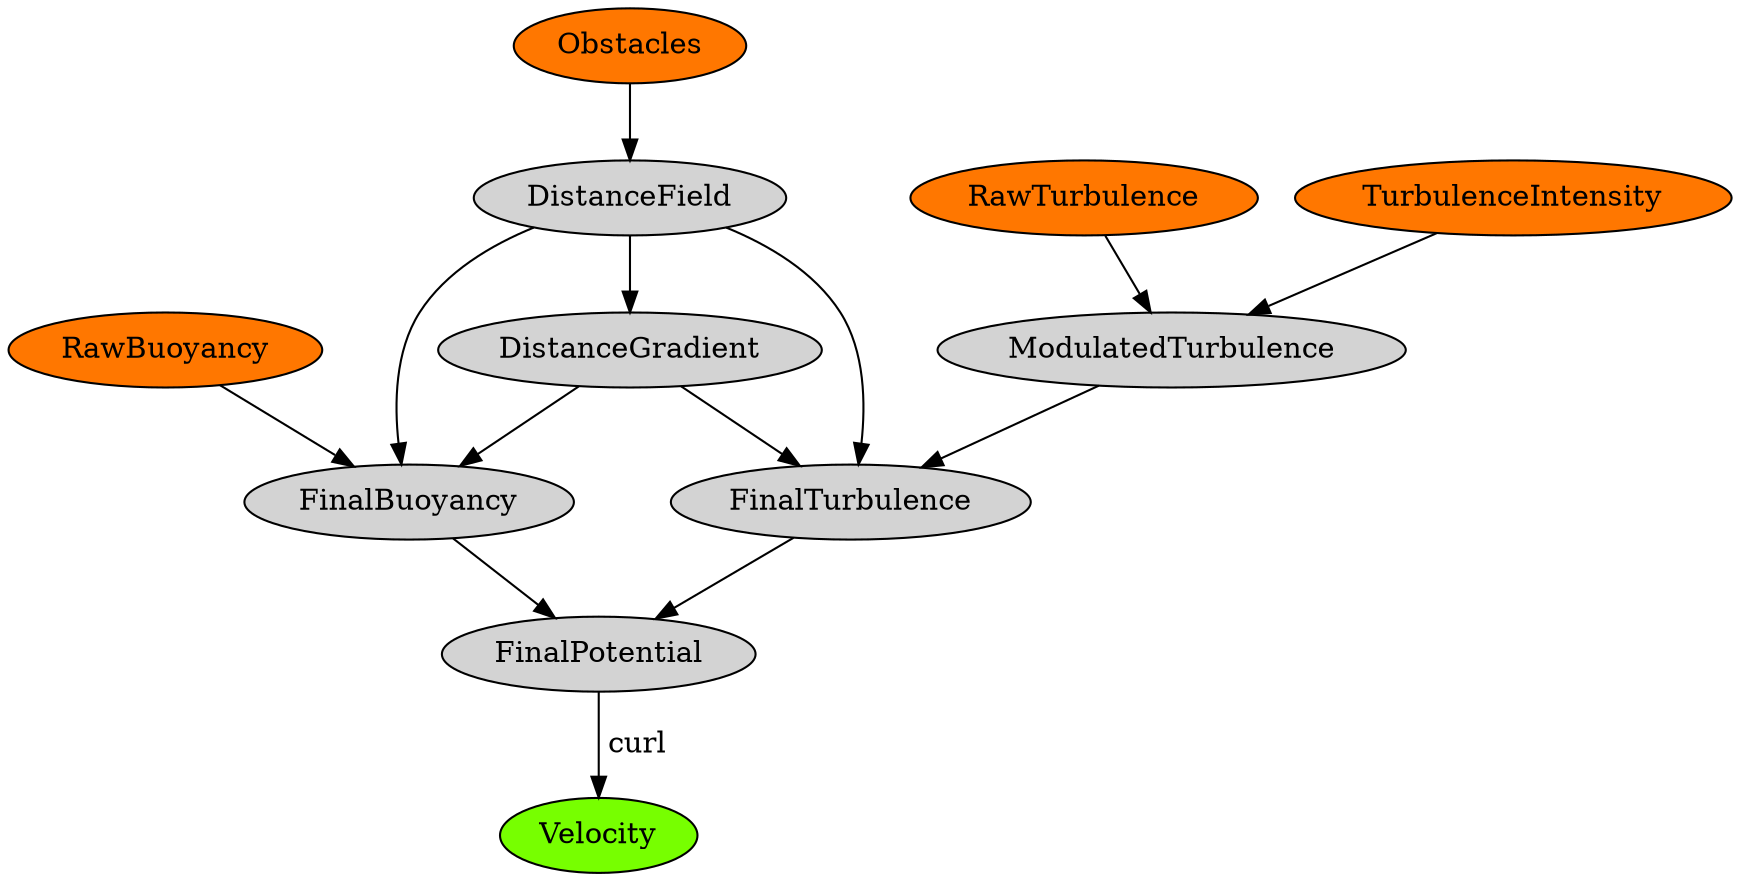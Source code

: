 digraph Curl {

    node [fillcolor=lightgray,style=filled];

    Obstacles [fillcolor="#ff7700",URL="http://prideout.net/blog/p63/Obstacles.png"];
    RawBuoyancy [fillcolor="#ff7700",URL="http://prideout.net/blog/p63/RawBuoyancy.png"];
    RawTurbulence [fillcolor="#ff7700",URL="http://prideout.net/blog/p63/RawTurbulence.png"];
    TurbulenceIntensity [fillcolor="#ff7700",URL="http://prideout.net/blog/p63/TurbulenceIntensity.png"];
    Velocity [fillcolor="#77ff00",URL="http://prideout.net/blog/p63/Velocity.png"];
    
    DistanceField [URL="http://prideout.net/blog/p63/DistanceField.png"];
    DistanceGradient [URL="http://prideout.net/blog/p63/DistanceGradient.png"];
    ModulatedTurbulence [URL="http://prideout.net/blog/p63/ModulatedTurbulence.png"];
    FinalTurbulence [URL="http://prideout.net/blog/p63/FinalTurbulence.png"];
    FinalBuoyancy [URL="http://prideout.net/blog/p63/FinalBuoyancy.png"];
    FinalPotential [URL="http://prideout.net/blog/p63/FinalPotential.png"];
    

    Obstacles -> DistanceField;
    DistanceField -> DistanceGradient;
    DistanceField -> FinalBuoyancy;
    DistanceGradient -> FinalBuoyancy;
    RawBuoyancy -> FinalBuoyancy;
    
    RawTurbulence -> ModulatedTurbulence;
    TurbulenceIntensity -> ModulatedTurbulence;
    ModulatedTurbulence -> FinalTurbulence;
    DistanceField -> FinalTurbulence;
    DistanceGradient -> FinalTurbulence;
    
    FinalTurbulence -> FinalPotential;
    FinalBuoyancy -> FinalPotential;
    
    edge [label=" curl"];
    FinalPotential -> Velocity;
}